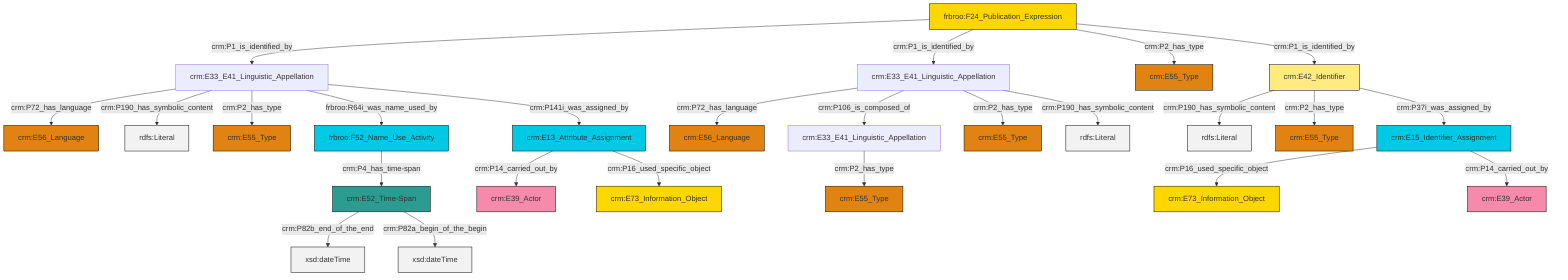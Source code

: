 graph TD
classDef Literal fill:#f2f2f2,stroke:#000000;
classDef CRM_Entity fill:#FFFFFF,stroke:#000000;
classDef Temporal_Entity fill:#00C9E6, stroke:#000000;
classDef Type fill:#E18312, stroke:#000000;
classDef Time-Span fill:#2C9C91, stroke:#000000;
classDef Appellation fill:#FFEB7F, stroke:#000000;
classDef Place fill:#008836, stroke:#000000;
classDef Persistent_Item fill:#B266B2, stroke:#000000;
classDef Conceptual_Object fill:#FFD700, stroke:#000000;
classDef Physical_Thing fill:#D2B48C, stroke:#000000;
classDef Actor fill:#f58aad, stroke:#000000;
classDef PC_Classes fill:#4ce600, stroke:#000000;
classDef Multi fill:#cccccc,stroke:#000000;

0["frbroo:F24_Publication_Expression"]:::Conceptual_Object -->|crm:P1_is_identified_by| 1["crm:E33_E41_Linguistic_Appellation"]:::Default
2["crm:E33_E41_Linguistic_Appellation"]:::Default -->|crm:P72_has_language| 3["crm:E56_Language"]:::Type
1["crm:E33_E41_Linguistic_Appellation"]:::Default -->|crm:P72_has_language| 4["crm:E56_Language"]:::Type
1["crm:E33_E41_Linguistic_Appellation"]:::Default -->|crm:P190_has_symbolic_content| 7[rdfs:Literal]:::Literal
1["crm:E33_E41_Linguistic_Appellation"]:::Default -->|crm:P2_has_type| 13["crm:E55_Type"]:::Type
16["crm:E52_Time-Span"]:::Time-Span -->|crm:P82b_end_of_the_end| 17[xsd:dateTime]:::Literal
0["frbroo:F24_Publication_Expression"]:::Conceptual_Object -->|crm:P1_is_identified_by| 2["crm:E33_E41_Linguistic_Appellation"]:::Default
0["frbroo:F24_Publication_Expression"]:::Conceptual_Object -->|crm:P2_has_type| 18["crm:E55_Type"]:::Type
19["crm:E42_Identifier"]:::Appellation -->|crm:P190_has_symbolic_content| 20[rdfs:Literal]:::Literal
22["crm:E13_Attribute_Assignment"]:::Temporal_Entity -->|crm:P14_carried_out_by| 23["crm:E39_Actor"]:::Actor
2["crm:E33_E41_Linguistic_Appellation"]:::Default -->|crm:P106_is_composed_of| 14["crm:E33_E41_Linguistic_Appellation"]:::Default
26["crm:E15_Identifier_Assignment"]:::Temporal_Entity -->|crm:P16_used_specific_object| 27["crm:E73_Information_Object"]:::Conceptual_Object
19["crm:E42_Identifier"]:::Appellation -->|crm:P2_has_type| 24["crm:E55_Type"]:::Type
2["crm:E33_E41_Linguistic_Appellation"]:::Default -->|crm:P2_has_type| 11["crm:E55_Type"]:::Type
0["frbroo:F24_Publication_Expression"]:::Conceptual_Object -->|crm:P1_is_identified_by| 19["crm:E42_Identifier"]:::Appellation
1["crm:E33_E41_Linguistic_Appellation"]:::Default -->|frbroo:R64i_was_name_used_by| 5["frbroo:F52_Name_Use_Activity"]:::Temporal_Entity
19["crm:E42_Identifier"]:::Appellation -->|crm:P37i_was_assigned_by| 26["crm:E15_Identifier_Assignment"]:::Temporal_Entity
22["crm:E13_Attribute_Assignment"]:::Temporal_Entity -->|crm:P16_used_specific_object| 31["crm:E73_Information_Object"]:::Conceptual_Object
14["crm:E33_E41_Linguistic_Appellation"]:::Default -->|crm:P2_has_type| 39["crm:E55_Type"]:::Type
2["crm:E33_E41_Linguistic_Appellation"]:::Default -->|crm:P190_has_symbolic_content| 41[rdfs:Literal]:::Literal
5["frbroo:F52_Name_Use_Activity"]:::Temporal_Entity -->|crm:P4_has_time-span| 16["crm:E52_Time-Span"]:::Time-Span
16["crm:E52_Time-Span"]:::Time-Span -->|crm:P82a_begin_of_the_begin| 43[xsd:dateTime]:::Literal
1["crm:E33_E41_Linguistic_Appellation"]:::Default -->|crm:P141i_was_assigned_by| 22["crm:E13_Attribute_Assignment"]:::Temporal_Entity
26["crm:E15_Identifier_Assignment"]:::Temporal_Entity -->|crm:P14_carried_out_by| 8["crm:E39_Actor"]:::Actor